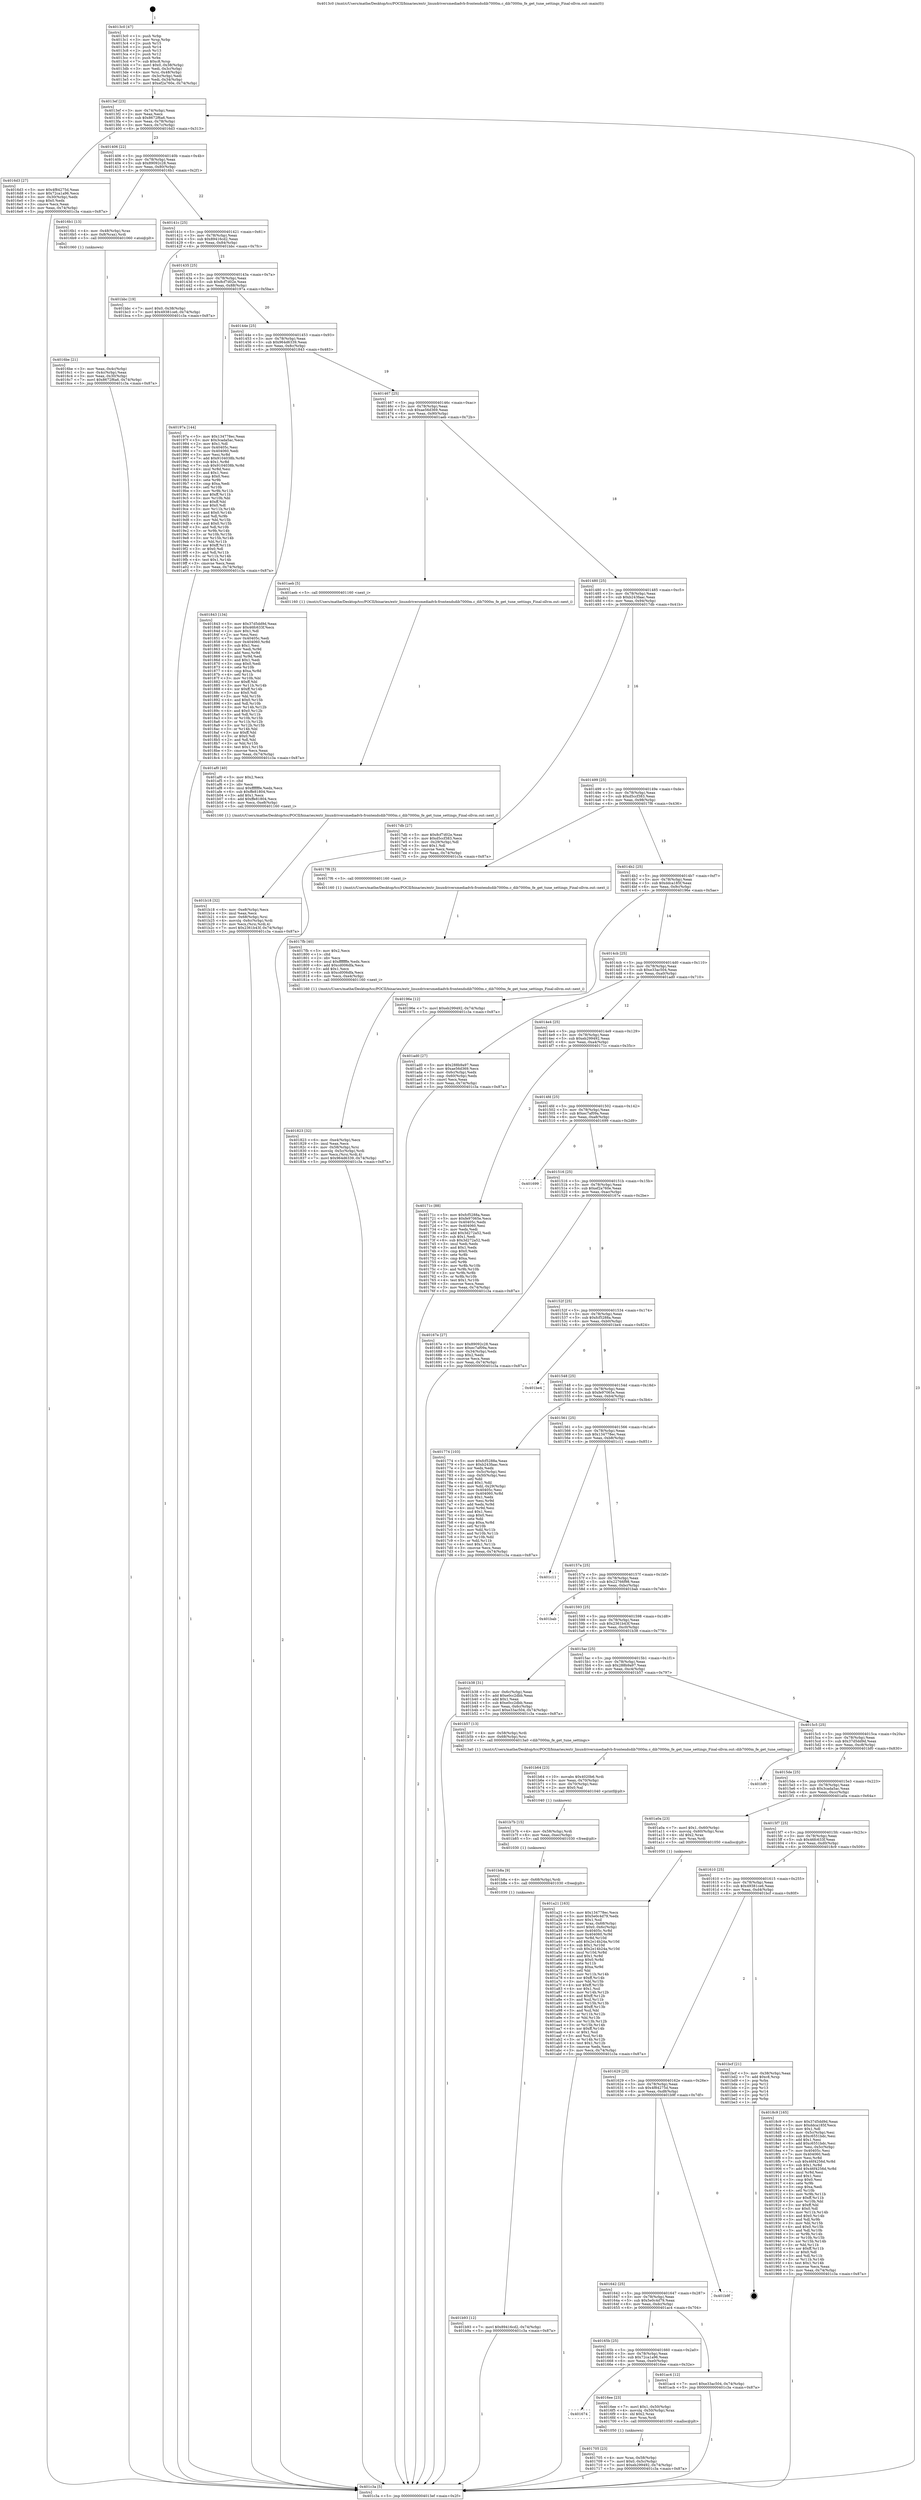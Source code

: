 digraph "0x4013c0" {
  label = "0x4013c0 (/mnt/c/Users/mathe/Desktop/tcc/POCII/binaries/extr_linuxdriversmediadvb-frontendsdib7000m.c_dib7000m_fe_get_tune_settings_Final-ollvm.out::main(0))"
  labelloc = "t"
  node[shape=record]

  Entry [label="",width=0.3,height=0.3,shape=circle,fillcolor=black,style=filled]
  "0x4013ef" [label="{
     0x4013ef [23]\l
     | [instrs]\l
     &nbsp;&nbsp;0x4013ef \<+3\>: mov -0x74(%rbp),%eax\l
     &nbsp;&nbsp;0x4013f2 \<+2\>: mov %eax,%ecx\l
     &nbsp;&nbsp;0x4013f4 \<+6\>: sub $0x8672f6a6,%ecx\l
     &nbsp;&nbsp;0x4013fa \<+3\>: mov %eax,-0x78(%rbp)\l
     &nbsp;&nbsp;0x4013fd \<+3\>: mov %ecx,-0x7c(%rbp)\l
     &nbsp;&nbsp;0x401400 \<+6\>: je 00000000004016d3 \<main+0x313\>\l
  }"]
  "0x4016d3" [label="{
     0x4016d3 [27]\l
     | [instrs]\l
     &nbsp;&nbsp;0x4016d3 \<+5\>: mov $0x4f84275d,%eax\l
     &nbsp;&nbsp;0x4016d8 \<+5\>: mov $0x72ca1a96,%ecx\l
     &nbsp;&nbsp;0x4016dd \<+3\>: mov -0x30(%rbp),%edx\l
     &nbsp;&nbsp;0x4016e0 \<+3\>: cmp $0x0,%edx\l
     &nbsp;&nbsp;0x4016e3 \<+3\>: cmove %ecx,%eax\l
     &nbsp;&nbsp;0x4016e6 \<+3\>: mov %eax,-0x74(%rbp)\l
     &nbsp;&nbsp;0x4016e9 \<+5\>: jmp 0000000000401c3a \<main+0x87a\>\l
  }"]
  "0x401406" [label="{
     0x401406 [22]\l
     | [instrs]\l
     &nbsp;&nbsp;0x401406 \<+5\>: jmp 000000000040140b \<main+0x4b\>\l
     &nbsp;&nbsp;0x40140b \<+3\>: mov -0x78(%rbp),%eax\l
     &nbsp;&nbsp;0x40140e \<+5\>: sub $0x89092c28,%eax\l
     &nbsp;&nbsp;0x401413 \<+3\>: mov %eax,-0x80(%rbp)\l
     &nbsp;&nbsp;0x401416 \<+6\>: je 00000000004016b1 \<main+0x2f1\>\l
  }"]
  Exit [label="",width=0.3,height=0.3,shape=circle,fillcolor=black,style=filled,peripheries=2]
  "0x4016b1" [label="{
     0x4016b1 [13]\l
     | [instrs]\l
     &nbsp;&nbsp;0x4016b1 \<+4\>: mov -0x48(%rbp),%rax\l
     &nbsp;&nbsp;0x4016b5 \<+4\>: mov 0x8(%rax),%rdi\l
     &nbsp;&nbsp;0x4016b9 \<+5\>: call 0000000000401060 \<atoi@plt\>\l
     | [calls]\l
     &nbsp;&nbsp;0x401060 \{1\} (unknown)\l
  }"]
  "0x40141c" [label="{
     0x40141c [25]\l
     | [instrs]\l
     &nbsp;&nbsp;0x40141c \<+5\>: jmp 0000000000401421 \<main+0x61\>\l
     &nbsp;&nbsp;0x401421 \<+3\>: mov -0x78(%rbp),%eax\l
     &nbsp;&nbsp;0x401424 \<+5\>: sub $0x89416cd2,%eax\l
     &nbsp;&nbsp;0x401429 \<+6\>: mov %eax,-0x84(%rbp)\l
     &nbsp;&nbsp;0x40142f \<+6\>: je 0000000000401bbc \<main+0x7fc\>\l
  }"]
  "0x401b93" [label="{
     0x401b93 [12]\l
     | [instrs]\l
     &nbsp;&nbsp;0x401b93 \<+7\>: movl $0x89416cd2,-0x74(%rbp)\l
     &nbsp;&nbsp;0x401b9a \<+5\>: jmp 0000000000401c3a \<main+0x87a\>\l
  }"]
  "0x401bbc" [label="{
     0x401bbc [19]\l
     | [instrs]\l
     &nbsp;&nbsp;0x401bbc \<+7\>: movl $0x0,-0x38(%rbp)\l
     &nbsp;&nbsp;0x401bc3 \<+7\>: movl $0x49381ce6,-0x74(%rbp)\l
     &nbsp;&nbsp;0x401bca \<+5\>: jmp 0000000000401c3a \<main+0x87a\>\l
  }"]
  "0x401435" [label="{
     0x401435 [25]\l
     | [instrs]\l
     &nbsp;&nbsp;0x401435 \<+5\>: jmp 000000000040143a \<main+0x7a\>\l
     &nbsp;&nbsp;0x40143a \<+3\>: mov -0x78(%rbp),%eax\l
     &nbsp;&nbsp;0x40143d \<+5\>: sub $0x8cf7d02e,%eax\l
     &nbsp;&nbsp;0x401442 \<+6\>: mov %eax,-0x88(%rbp)\l
     &nbsp;&nbsp;0x401448 \<+6\>: je 000000000040197a \<main+0x5ba\>\l
  }"]
  "0x401b8a" [label="{
     0x401b8a [9]\l
     | [instrs]\l
     &nbsp;&nbsp;0x401b8a \<+4\>: mov -0x68(%rbp),%rdi\l
     &nbsp;&nbsp;0x401b8e \<+5\>: call 0000000000401030 \<free@plt\>\l
     | [calls]\l
     &nbsp;&nbsp;0x401030 \{1\} (unknown)\l
  }"]
  "0x40197a" [label="{
     0x40197a [144]\l
     | [instrs]\l
     &nbsp;&nbsp;0x40197a \<+5\>: mov $0x134778ec,%eax\l
     &nbsp;&nbsp;0x40197f \<+5\>: mov $0x3cada5ac,%ecx\l
     &nbsp;&nbsp;0x401984 \<+2\>: mov $0x1,%dl\l
     &nbsp;&nbsp;0x401986 \<+7\>: mov 0x40405c,%esi\l
     &nbsp;&nbsp;0x40198d \<+7\>: mov 0x404060,%edi\l
     &nbsp;&nbsp;0x401994 \<+3\>: mov %esi,%r8d\l
     &nbsp;&nbsp;0x401997 \<+7\>: add $0x9104038b,%r8d\l
     &nbsp;&nbsp;0x40199e \<+4\>: sub $0x1,%r8d\l
     &nbsp;&nbsp;0x4019a2 \<+7\>: sub $0x9104038b,%r8d\l
     &nbsp;&nbsp;0x4019a9 \<+4\>: imul %r8d,%esi\l
     &nbsp;&nbsp;0x4019ad \<+3\>: and $0x1,%esi\l
     &nbsp;&nbsp;0x4019b0 \<+3\>: cmp $0x0,%esi\l
     &nbsp;&nbsp;0x4019b3 \<+4\>: sete %r9b\l
     &nbsp;&nbsp;0x4019b7 \<+3\>: cmp $0xa,%edi\l
     &nbsp;&nbsp;0x4019ba \<+4\>: setl %r10b\l
     &nbsp;&nbsp;0x4019be \<+3\>: mov %r9b,%r11b\l
     &nbsp;&nbsp;0x4019c1 \<+4\>: xor $0xff,%r11b\l
     &nbsp;&nbsp;0x4019c5 \<+3\>: mov %r10b,%bl\l
     &nbsp;&nbsp;0x4019c8 \<+3\>: xor $0xff,%bl\l
     &nbsp;&nbsp;0x4019cb \<+3\>: xor $0x0,%dl\l
     &nbsp;&nbsp;0x4019ce \<+3\>: mov %r11b,%r14b\l
     &nbsp;&nbsp;0x4019d1 \<+4\>: and $0x0,%r14b\l
     &nbsp;&nbsp;0x4019d5 \<+3\>: and %dl,%r9b\l
     &nbsp;&nbsp;0x4019d8 \<+3\>: mov %bl,%r15b\l
     &nbsp;&nbsp;0x4019db \<+4\>: and $0x0,%r15b\l
     &nbsp;&nbsp;0x4019df \<+3\>: and %dl,%r10b\l
     &nbsp;&nbsp;0x4019e2 \<+3\>: or %r9b,%r14b\l
     &nbsp;&nbsp;0x4019e5 \<+3\>: or %r10b,%r15b\l
     &nbsp;&nbsp;0x4019e8 \<+3\>: xor %r15b,%r14b\l
     &nbsp;&nbsp;0x4019eb \<+3\>: or %bl,%r11b\l
     &nbsp;&nbsp;0x4019ee \<+4\>: xor $0xff,%r11b\l
     &nbsp;&nbsp;0x4019f2 \<+3\>: or $0x0,%dl\l
     &nbsp;&nbsp;0x4019f5 \<+3\>: and %dl,%r11b\l
     &nbsp;&nbsp;0x4019f8 \<+3\>: or %r11b,%r14b\l
     &nbsp;&nbsp;0x4019fb \<+4\>: test $0x1,%r14b\l
     &nbsp;&nbsp;0x4019ff \<+3\>: cmovne %ecx,%eax\l
     &nbsp;&nbsp;0x401a02 \<+3\>: mov %eax,-0x74(%rbp)\l
     &nbsp;&nbsp;0x401a05 \<+5\>: jmp 0000000000401c3a \<main+0x87a\>\l
  }"]
  "0x40144e" [label="{
     0x40144e [25]\l
     | [instrs]\l
     &nbsp;&nbsp;0x40144e \<+5\>: jmp 0000000000401453 \<main+0x93\>\l
     &nbsp;&nbsp;0x401453 \<+3\>: mov -0x78(%rbp),%eax\l
     &nbsp;&nbsp;0x401456 \<+5\>: sub $0x964d6339,%eax\l
     &nbsp;&nbsp;0x40145b \<+6\>: mov %eax,-0x8c(%rbp)\l
     &nbsp;&nbsp;0x401461 \<+6\>: je 0000000000401843 \<main+0x483\>\l
  }"]
  "0x401b7b" [label="{
     0x401b7b [15]\l
     | [instrs]\l
     &nbsp;&nbsp;0x401b7b \<+4\>: mov -0x58(%rbp),%rdi\l
     &nbsp;&nbsp;0x401b7f \<+6\>: mov %eax,-0xec(%rbp)\l
     &nbsp;&nbsp;0x401b85 \<+5\>: call 0000000000401030 \<free@plt\>\l
     | [calls]\l
     &nbsp;&nbsp;0x401030 \{1\} (unknown)\l
  }"]
  "0x401843" [label="{
     0x401843 [134]\l
     | [instrs]\l
     &nbsp;&nbsp;0x401843 \<+5\>: mov $0x37d5dd9d,%eax\l
     &nbsp;&nbsp;0x401848 \<+5\>: mov $0x46fc633f,%ecx\l
     &nbsp;&nbsp;0x40184d \<+2\>: mov $0x1,%dl\l
     &nbsp;&nbsp;0x40184f \<+2\>: xor %esi,%esi\l
     &nbsp;&nbsp;0x401851 \<+7\>: mov 0x40405c,%edi\l
     &nbsp;&nbsp;0x401858 \<+8\>: mov 0x404060,%r8d\l
     &nbsp;&nbsp;0x401860 \<+3\>: sub $0x1,%esi\l
     &nbsp;&nbsp;0x401863 \<+3\>: mov %edi,%r9d\l
     &nbsp;&nbsp;0x401866 \<+3\>: add %esi,%r9d\l
     &nbsp;&nbsp;0x401869 \<+4\>: imul %r9d,%edi\l
     &nbsp;&nbsp;0x40186d \<+3\>: and $0x1,%edi\l
     &nbsp;&nbsp;0x401870 \<+3\>: cmp $0x0,%edi\l
     &nbsp;&nbsp;0x401873 \<+4\>: sete %r10b\l
     &nbsp;&nbsp;0x401877 \<+4\>: cmp $0xa,%r8d\l
     &nbsp;&nbsp;0x40187b \<+4\>: setl %r11b\l
     &nbsp;&nbsp;0x40187f \<+3\>: mov %r10b,%bl\l
     &nbsp;&nbsp;0x401882 \<+3\>: xor $0xff,%bl\l
     &nbsp;&nbsp;0x401885 \<+3\>: mov %r11b,%r14b\l
     &nbsp;&nbsp;0x401888 \<+4\>: xor $0xff,%r14b\l
     &nbsp;&nbsp;0x40188c \<+3\>: xor $0x0,%dl\l
     &nbsp;&nbsp;0x40188f \<+3\>: mov %bl,%r15b\l
     &nbsp;&nbsp;0x401892 \<+4\>: and $0x0,%r15b\l
     &nbsp;&nbsp;0x401896 \<+3\>: and %dl,%r10b\l
     &nbsp;&nbsp;0x401899 \<+3\>: mov %r14b,%r12b\l
     &nbsp;&nbsp;0x40189c \<+4\>: and $0x0,%r12b\l
     &nbsp;&nbsp;0x4018a0 \<+3\>: and %dl,%r11b\l
     &nbsp;&nbsp;0x4018a3 \<+3\>: or %r10b,%r15b\l
     &nbsp;&nbsp;0x4018a6 \<+3\>: or %r11b,%r12b\l
     &nbsp;&nbsp;0x4018a9 \<+3\>: xor %r12b,%r15b\l
     &nbsp;&nbsp;0x4018ac \<+3\>: or %r14b,%bl\l
     &nbsp;&nbsp;0x4018af \<+3\>: xor $0xff,%bl\l
     &nbsp;&nbsp;0x4018b2 \<+3\>: or $0x0,%dl\l
     &nbsp;&nbsp;0x4018b5 \<+2\>: and %dl,%bl\l
     &nbsp;&nbsp;0x4018b7 \<+3\>: or %bl,%r15b\l
     &nbsp;&nbsp;0x4018ba \<+4\>: test $0x1,%r15b\l
     &nbsp;&nbsp;0x4018be \<+3\>: cmovne %ecx,%eax\l
     &nbsp;&nbsp;0x4018c1 \<+3\>: mov %eax,-0x74(%rbp)\l
     &nbsp;&nbsp;0x4018c4 \<+5\>: jmp 0000000000401c3a \<main+0x87a\>\l
  }"]
  "0x401467" [label="{
     0x401467 [25]\l
     | [instrs]\l
     &nbsp;&nbsp;0x401467 \<+5\>: jmp 000000000040146c \<main+0xac\>\l
     &nbsp;&nbsp;0x40146c \<+3\>: mov -0x78(%rbp),%eax\l
     &nbsp;&nbsp;0x40146f \<+5\>: sub $0xae56d369,%eax\l
     &nbsp;&nbsp;0x401474 \<+6\>: mov %eax,-0x90(%rbp)\l
     &nbsp;&nbsp;0x40147a \<+6\>: je 0000000000401aeb \<main+0x72b\>\l
  }"]
  "0x401b64" [label="{
     0x401b64 [23]\l
     | [instrs]\l
     &nbsp;&nbsp;0x401b64 \<+10\>: movabs $0x4020b6,%rdi\l
     &nbsp;&nbsp;0x401b6e \<+3\>: mov %eax,-0x70(%rbp)\l
     &nbsp;&nbsp;0x401b71 \<+3\>: mov -0x70(%rbp),%esi\l
     &nbsp;&nbsp;0x401b74 \<+2\>: mov $0x0,%al\l
     &nbsp;&nbsp;0x401b76 \<+5\>: call 0000000000401040 \<printf@plt\>\l
     | [calls]\l
     &nbsp;&nbsp;0x401040 \{1\} (unknown)\l
  }"]
  "0x401aeb" [label="{
     0x401aeb [5]\l
     | [instrs]\l
     &nbsp;&nbsp;0x401aeb \<+5\>: call 0000000000401160 \<next_i\>\l
     | [calls]\l
     &nbsp;&nbsp;0x401160 \{1\} (/mnt/c/Users/mathe/Desktop/tcc/POCII/binaries/extr_linuxdriversmediadvb-frontendsdib7000m.c_dib7000m_fe_get_tune_settings_Final-ollvm.out::next_i)\l
  }"]
  "0x401480" [label="{
     0x401480 [25]\l
     | [instrs]\l
     &nbsp;&nbsp;0x401480 \<+5\>: jmp 0000000000401485 \<main+0xc5\>\l
     &nbsp;&nbsp;0x401485 \<+3\>: mov -0x78(%rbp),%eax\l
     &nbsp;&nbsp;0x401488 \<+5\>: sub $0xb243faac,%eax\l
     &nbsp;&nbsp;0x40148d \<+6\>: mov %eax,-0x94(%rbp)\l
     &nbsp;&nbsp;0x401493 \<+6\>: je 00000000004017db \<main+0x41b\>\l
  }"]
  "0x401b18" [label="{
     0x401b18 [32]\l
     | [instrs]\l
     &nbsp;&nbsp;0x401b18 \<+6\>: mov -0xe8(%rbp),%ecx\l
     &nbsp;&nbsp;0x401b1e \<+3\>: imul %eax,%ecx\l
     &nbsp;&nbsp;0x401b21 \<+4\>: mov -0x68(%rbp),%rsi\l
     &nbsp;&nbsp;0x401b25 \<+4\>: movslq -0x6c(%rbp),%rdi\l
     &nbsp;&nbsp;0x401b29 \<+3\>: mov %ecx,(%rsi,%rdi,4)\l
     &nbsp;&nbsp;0x401b2c \<+7\>: movl $0x2361b43f,-0x74(%rbp)\l
     &nbsp;&nbsp;0x401b33 \<+5\>: jmp 0000000000401c3a \<main+0x87a\>\l
  }"]
  "0x4017db" [label="{
     0x4017db [27]\l
     | [instrs]\l
     &nbsp;&nbsp;0x4017db \<+5\>: mov $0x8cf7d02e,%eax\l
     &nbsp;&nbsp;0x4017e0 \<+5\>: mov $0xd5ccf383,%ecx\l
     &nbsp;&nbsp;0x4017e5 \<+3\>: mov -0x29(%rbp),%dl\l
     &nbsp;&nbsp;0x4017e8 \<+3\>: test $0x1,%dl\l
     &nbsp;&nbsp;0x4017eb \<+3\>: cmovne %ecx,%eax\l
     &nbsp;&nbsp;0x4017ee \<+3\>: mov %eax,-0x74(%rbp)\l
     &nbsp;&nbsp;0x4017f1 \<+5\>: jmp 0000000000401c3a \<main+0x87a\>\l
  }"]
  "0x401499" [label="{
     0x401499 [25]\l
     | [instrs]\l
     &nbsp;&nbsp;0x401499 \<+5\>: jmp 000000000040149e \<main+0xde\>\l
     &nbsp;&nbsp;0x40149e \<+3\>: mov -0x78(%rbp),%eax\l
     &nbsp;&nbsp;0x4014a1 \<+5\>: sub $0xd5ccf383,%eax\l
     &nbsp;&nbsp;0x4014a6 \<+6\>: mov %eax,-0x98(%rbp)\l
     &nbsp;&nbsp;0x4014ac \<+6\>: je 00000000004017f6 \<main+0x436\>\l
  }"]
  "0x401af0" [label="{
     0x401af0 [40]\l
     | [instrs]\l
     &nbsp;&nbsp;0x401af0 \<+5\>: mov $0x2,%ecx\l
     &nbsp;&nbsp;0x401af5 \<+1\>: cltd\l
     &nbsp;&nbsp;0x401af6 \<+2\>: idiv %ecx\l
     &nbsp;&nbsp;0x401af8 \<+6\>: imul $0xfffffffe,%edx,%ecx\l
     &nbsp;&nbsp;0x401afe \<+6\>: sub $0xffe81804,%ecx\l
     &nbsp;&nbsp;0x401b04 \<+3\>: add $0x1,%ecx\l
     &nbsp;&nbsp;0x401b07 \<+6\>: add $0xffe81804,%ecx\l
     &nbsp;&nbsp;0x401b0d \<+6\>: mov %ecx,-0xe8(%rbp)\l
     &nbsp;&nbsp;0x401b13 \<+5\>: call 0000000000401160 \<next_i\>\l
     | [calls]\l
     &nbsp;&nbsp;0x401160 \{1\} (/mnt/c/Users/mathe/Desktop/tcc/POCII/binaries/extr_linuxdriversmediadvb-frontendsdib7000m.c_dib7000m_fe_get_tune_settings_Final-ollvm.out::next_i)\l
  }"]
  "0x4017f6" [label="{
     0x4017f6 [5]\l
     | [instrs]\l
     &nbsp;&nbsp;0x4017f6 \<+5\>: call 0000000000401160 \<next_i\>\l
     | [calls]\l
     &nbsp;&nbsp;0x401160 \{1\} (/mnt/c/Users/mathe/Desktop/tcc/POCII/binaries/extr_linuxdriversmediadvb-frontendsdib7000m.c_dib7000m_fe_get_tune_settings_Final-ollvm.out::next_i)\l
  }"]
  "0x4014b2" [label="{
     0x4014b2 [25]\l
     | [instrs]\l
     &nbsp;&nbsp;0x4014b2 \<+5\>: jmp 00000000004014b7 \<main+0xf7\>\l
     &nbsp;&nbsp;0x4014b7 \<+3\>: mov -0x78(%rbp),%eax\l
     &nbsp;&nbsp;0x4014ba \<+5\>: sub $0xddca185f,%eax\l
     &nbsp;&nbsp;0x4014bf \<+6\>: mov %eax,-0x9c(%rbp)\l
     &nbsp;&nbsp;0x4014c5 \<+6\>: je 000000000040196e \<main+0x5ae\>\l
  }"]
  "0x401a21" [label="{
     0x401a21 [163]\l
     | [instrs]\l
     &nbsp;&nbsp;0x401a21 \<+5\>: mov $0x134778ec,%ecx\l
     &nbsp;&nbsp;0x401a26 \<+5\>: mov $0x5e0c4d79,%edx\l
     &nbsp;&nbsp;0x401a2b \<+3\>: mov $0x1,%sil\l
     &nbsp;&nbsp;0x401a2e \<+4\>: mov %rax,-0x68(%rbp)\l
     &nbsp;&nbsp;0x401a32 \<+7\>: movl $0x0,-0x6c(%rbp)\l
     &nbsp;&nbsp;0x401a39 \<+8\>: mov 0x40405c,%r8d\l
     &nbsp;&nbsp;0x401a41 \<+8\>: mov 0x404060,%r9d\l
     &nbsp;&nbsp;0x401a49 \<+3\>: mov %r8d,%r10d\l
     &nbsp;&nbsp;0x401a4c \<+7\>: add $0x2e14b24a,%r10d\l
     &nbsp;&nbsp;0x401a53 \<+4\>: sub $0x1,%r10d\l
     &nbsp;&nbsp;0x401a57 \<+7\>: sub $0x2e14b24a,%r10d\l
     &nbsp;&nbsp;0x401a5e \<+4\>: imul %r10d,%r8d\l
     &nbsp;&nbsp;0x401a62 \<+4\>: and $0x1,%r8d\l
     &nbsp;&nbsp;0x401a66 \<+4\>: cmp $0x0,%r8d\l
     &nbsp;&nbsp;0x401a6a \<+4\>: sete %r11b\l
     &nbsp;&nbsp;0x401a6e \<+4\>: cmp $0xa,%r9d\l
     &nbsp;&nbsp;0x401a72 \<+3\>: setl %bl\l
     &nbsp;&nbsp;0x401a75 \<+3\>: mov %r11b,%r14b\l
     &nbsp;&nbsp;0x401a78 \<+4\>: xor $0xff,%r14b\l
     &nbsp;&nbsp;0x401a7c \<+3\>: mov %bl,%r15b\l
     &nbsp;&nbsp;0x401a7f \<+4\>: xor $0xff,%r15b\l
     &nbsp;&nbsp;0x401a83 \<+4\>: xor $0x1,%sil\l
     &nbsp;&nbsp;0x401a87 \<+3\>: mov %r14b,%r12b\l
     &nbsp;&nbsp;0x401a8a \<+4\>: and $0xff,%r12b\l
     &nbsp;&nbsp;0x401a8e \<+3\>: and %sil,%r11b\l
     &nbsp;&nbsp;0x401a91 \<+3\>: mov %r15b,%r13b\l
     &nbsp;&nbsp;0x401a94 \<+4\>: and $0xff,%r13b\l
     &nbsp;&nbsp;0x401a98 \<+3\>: and %sil,%bl\l
     &nbsp;&nbsp;0x401a9b \<+3\>: or %r11b,%r12b\l
     &nbsp;&nbsp;0x401a9e \<+3\>: or %bl,%r13b\l
     &nbsp;&nbsp;0x401aa1 \<+3\>: xor %r13b,%r12b\l
     &nbsp;&nbsp;0x401aa4 \<+3\>: or %r15b,%r14b\l
     &nbsp;&nbsp;0x401aa7 \<+4\>: xor $0xff,%r14b\l
     &nbsp;&nbsp;0x401aab \<+4\>: or $0x1,%sil\l
     &nbsp;&nbsp;0x401aaf \<+3\>: and %sil,%r14b\l
     &nbsp;&nbsp;0x401ab2 \<+3\>: or %r14b,%r12b\l
     &nbsp;&nbsp;0x401ab5 \<+4\>: test $0x1,%r12b\l
     &nbsp;&nbsp;0x401ab9 \<+3\>: cmovne %edx,%ecx\l
     &nbsp;&nbsp;0x401abc \<+3\>: mov %ecx,-0x74(%rbp)\l
     &nbsp;&nbsp;0x401abf \<+5\>: jmp 0000000000401c3a \<main+0x87a\>\l
  }"]
  "0x40196e" [label="{
     0x40196e [12]\l
     | [instrs]\l
     &nbsp;&nbsp;0x40196e \<+7\>: movl $0xeb299492,-0x74(%rbp)\l
     &nbsp;&nbsp;0x401975 \<+5\>: jmp 0000000000401c3a \<main+0x87a\>\l
  }"]
  "0x4014cb" [label="{
     0x4014cb [25]\l
     | [instrs]\l
     &nbsp;&nbsp;0x4014cb \<+5\>: jmp 00000000004014d0 \<main+0x110\>\l
     &nbsp;&nbsp;0x4014d0 \<+3\>: mov -0x78(%rbp),%eax\l
     &nbsp;&nbsp;0x4014d3 \<+5\>: sub $0xe33ac504,%eax\l
     &nbsp;&nbsp;0x4014d8 \<+6\>: mov %eax,-0xa0(%rbp)\l
     &nbsp;&nbsp;0x4014de \<+6\>: je 0000000000401ad0 \<main+0x710\>\l
  }"]
  "0x401823" [label="{
     0x401823 [32]\l
     | [instrs]\l
     &nbsp;&nbsp;0x401823 \<+6\>: mov -0xe4(%rbp),%ecx\l
     &nbsp;&nbsp;0x401829 \<+3\>: imul %eax,%ecx\l
     &nbsp;&nbsp;0x40182c \<+4\>: mov -0x58(%rbp),%rsi\l
     &nbsp;&nbsp;0x401830 \<+4\>: movslq -0x5c(%rbp),%rdi\l
     &nbsp;&nbsp;0x401834 \<+3\>: mov %ecx,(%rsi,%rdi,4)\l
     &nbsp;&nbsp;0x401837 \<+7\>: movl $0x964d6339,-0x74(%rbp)\l
     &nbsp;&nbsp;0x40183e \<+5\>: jmp 0000000000401c3a \<main+0x87a\>\l
  }"]
  "0x401ad0" [label="{
     0x401ad0 [27]\l
     | [instrs]\l
     &nbsp;&nbsp;0x401ad0 \<+5\>: mov $0x288b9a97,%eax\l
     &nbsp;&nbsp;0x401ad5 \<+5\>: mov $0xae56d369,%ecx\l
     &nbsp;&nbsp;0x401ada \<+3\>: mov -0x6c(%rbp),%edx\l
     &nbsp;&nbsp;0x401add \<+3\>: cmp -0x60(%rbp),%edx\l
     &nbsp;&nbsp;0x401ae0 \<+3\>: cmovl %ecx,%eax\l
     &nbsp;&nbsp;0x401ae3 \<+3\>: mov %eax,-0x74(%rbp)\l
     &nbsp;&nbsp;0x401ae6 \<+5\>: jmp 0000000000401c3a \<main+0x87a\>\l
  }"]
  "0x4014e4" [label="{
     0x4014e4 [25]\l
     | [instrs]\l
     &nbsp;&nbsp;0x4014e4 \<+5\>: jmp 00000000004014e9 \<main+0x129\>\l
     &nbsp;&nbsp;0x4014e9 \<+3\>: mov -0x78(%rbp),%eax\l
     &nbsp;&nbsp;0x4014ec \<+5\>: sub $0xeb299492,%eax\l
     &nbsp;&nbsp;0x4014f1 \<+6\>: mov %eax,-0xa4(%rbp)\l
     &nbsp;&nbsp;0x4014f7 \<+6\>: je 000000000040171c \<main+0x35c\>\l
  }"]
  "0x4017fb" [label="{
     0x4017fb [40]\l
     | [instrs]\l
     &nbsp;&nbsp;0x4017fb \<+5\>: mov $0x2,%ecx\l
     &nbsp;&nbsp;0x401800 \<+1\>: cltd\l
     &nbsp;&nbsp;0x401801 \<+2\>: idiv %ecx\l
     &nbsp;&nbsp;0x401803 \<+6\>: imul $0xfffffffe,%edx,%ecx\l
     &nbsp;&nbsp;0x401809 \<+6\>: add $0xcd006dfa,%ecx\l
     &nbsp;&nbsp;0x40180f \<+3\>: add $0x1,%ecx\l
     &nbsp;&nbsp;0x401812 \<+6\>: sub $0xcd006dfa,%ecx\l
     &nbsp;&nbsp;0x401818 \<+6\>: mov %ecx,-0xe4(%rbp)\l
     &nbsp;&nbsp;0x40181e \<+5\>: call 0000000000401160 \<next_i\>\l
     | [calls]\l
     &nbsp;&nbsp;0x401160 \{1\} (/mnt/c/Users/mathe/Desktop/tcc/POCII/binaries/extr_linuxdriversmediadvb-frontendsdib7000m.c_dib7000m_fe_get_tune_settings_Final-ollvm.out::next_i)\l
  }"]
  "0x40171c" [label="{
     0x40171c [88]\l
     | [instrs]\l
     &nbsp;&nbsp;0x40171c \<+5\>: mov $0xfcf5288a,%eax\l
     &nbsp;&nbsp;0x401721 \<+5\>: mov $0xfe97065e,%ecx\l
     &nbsp;&nbsp;0x401726 \<+7\>: mov 0x40405c,%edx\l
     &nbsp;&nbsp;0x40172d \<+7\>: mov 0x404060,%esi\l
     &nbsp;&nbsp;0x401734 \<+2\>: mov %edx,%edi\l
     &nbsp;&nbsp;0x401736 \<+6\>: add $0x3d272a52,%edi\l
     &nbsp;&nbsp;0x40173c \<+3\>: sub $0x1,%edi\l
     &nbsp;&nbsp;0x40173f \<+6\>: sub $0x3d272a52,%edi\l
     &nbsp;&nbsp;0x401745 \<+3\>: imul %edi,%edx\l
     &nbsp;&nbsp;0x401748 \<+3\>: and $0x1,%edx\l
     &nbsp;&nbsp;0x40174b \<+3\>: cmp $0x0,%edx\l
     &nbsp;&nbsp;0x40174e \<+4\>: sete %r8b\l
     &nbsp;&nbsp;0x401752 \<+3\>: cmp $0xa,%esi\l
     &nbsp;&nbsp;0x401755 \<+4\>: setl %r9b\l
     &nbsp;&nbsp;0x401759 \<+3\>: mov %r8b,%r10b\l
     &nbsp;&nbsp;0x40175c \<+3\>: and %r9b,%r10b\l
     &nbsp;&nbsp;0x40175f \<+3\>: xor %r9b,%r8b\l
     &nbsp;&nbsp;0x401762 \<+3\>: or %r8b,%r10b\l
     &nbsp;&nbsp;0x401765 \<+4\>: test $0x1,%r10b\l
     &nbsp;&nbsp;0x401769 \<+3\>: cmovne %ecx,%eax\l
     &nbsp;&nbsp;0x40176c \<+3\>: mov %eax,-0x74(%rbp)\l
     &nbsp;&nbsp;0x40176f \<+5\>: jmp 0000000000401c3a \<main+0x87a\>\l
  }"]
  "0x4014fd" [label="{
     0x4014fd [25]\l
     | [instrs]\l
     &nbsp;&nbsp;0x4014fd \<+5\>: jmp 0000000000401502 \<main+0x142\>\l
     &nbsp;&nbsp;0x401502 \<+3\>: mov -0x78(%rbp),%eax\l
     &nbsp;&nbsp;0x401505 \<+5\>: sub $0xec7af09a,%eax\l
     &nbsp;&nbsp;0x40150a \<+6\>: mov %eax,-0xa8(%rbp)\l
     &nbsp;&nbsp;0x401510 \<+6\>: je 0000000000401699 \<main+0x2d9\>\l
  }"]
  "0x401705" [label="{
     0x401705 [23]\l
     | [instrs]\l
     &nbsp;&nbsp;0x401705 \<+4\>: mov %rax,-0x58(%rbp)\l
     &nbsp;&nbsp;0x401709 \<+7\>: movl $0x0,-0x5c(%rbp)\l
     &nbsp;&nbsp;0x401710 \<+7\>: movl $0xeb299492,-0x74(%rbp)\l
     &nbsp;&nbsp;0x401717 \<+5\>: jmp 0000000000401c3a \<main+0x87a\>\l
  }"]
  "0x401699" [label="{
     0x401699\l
  }", style=dashed]
  "0x401516" [label="{
     0x401516 [25]\l
     | [instrs]\l
     &nbsp;&nbsp;0x401516 \<+5\>: jmp 000000000040151b \<main+0x15b\>\l
     &nbsp;&nbsp;0x40151b \<+3\>: mov -0x78(%rbp),%eax\l
     &nbsp;&nbsp;0x40151e \<+5\>: sub $0xef2a760e,%eax\l
     &nbsp;&nbsp;0x401523 \<+6\>: mov %eax,-0xac(%rbp)\l
     &nbsp;&nbsp;0x401529 \<+6\>: je 000000000040167e \<main+0x2be\>\l
  }"]
  "0x401674" [label="{
     0x401674\l
  }", style=dashed]
  "0x40167e" [label="{
     0x40167e [27]\l
     | [instrs]\l
     &nbsp;&nbsp;0x40167e \<+5\>: mov $0x89092c28,%eax\l
     &nbsp;&nbsp;0x401683 \<+5\>: mov $0xec7af09a,%ecx\l
     &nbsp;&nbsp;0x401688 \<+3\>: mov -0x34(%rbp),%edx\l
     &nbsp;&nbsp;0x40168b \<+3\>: cmp $0x2,%edx\l
     &nbsp;&nbsp;0x40168e \<+3\>: cmovne %ecx,%eax\l
     &nbsp;&nbsp;0x401691 \<+3\>: mov %eax,-0x74(%rbp)\l
     &nbsp;&nbsp;0x401694 \<+5\>: jmp 0000000000401c3a \<main+0x87a\>\l
  }"]
  "0x40152f" [label="{
     0x40152f [25]\l
     | [instrs]\l
     &nbsp;&nbsp;0x40152f \<+5\>: jmp 0000000000401534 \<main+0x174\>\l
     &nbsp;&nbsp;0x401534 \<+3\>: mov -0x78(%rbp),%eax\l
     &nbsp;&nbsp;0x401537 \<+5\>: sub $0xfcf5288a,%eax\l
     &nbsp;&nbsp;0x40153c \<+6\>: mov %eax,-0xb0(%rbp)\l
     &nbsp;&nbsp;0x401542 \<+6\>: je 0000000000401be4 \<main+0x824\>\l
  }"]
  "0x401c3a" [label="{
     0x401c3a [5]\l
     | [instrs]\l
     &nbsp;&nbsp;0x401c3a \<+5\>: jmp 00000000004013ef \<main+0x2f\>\l
  }"]
  "0x4013c0" [label="{
     0x4013c0 [47]\l
     | [instrs]\l
     &nbsp;&nbsp;0x4013c0 \<+1\>: push %rbp\l
     &nbsp;&nbsp;0x4013c1 \<+3\>: mov %rsp,%rbp\l
     &nbsp;&nbsp;0x4013c4 \<+2\>: push %r15\l
     &nbsp;&nbsp;0x4013c6 \<+2\>: push %r14\l
     &nbsp;&nbsp;0x4013c8 \<+2\>: push %r13\l
     &nbsp;&nbsp;0x4013ca \<+2\>: push %r12\l
     &nbsp;&nbsp;0x4013cc \<+1\>: push %rbx\l
     &nbsp;&nbsp;0x4013cd \<+7\>: sub $0xc8,%rsp\l
     &nbsp;&nbsp;0x4013d4 \<+7\>: movl $0x0,-0x38(%rbp)\l
     &nbsp;&nbsp;0x4013db \<+3\>: mov %edi,-0x3c(%rbp)\l
     &nbsp;&nbsp;0x4013de \<+4\>: mov %rsi,-0x48(%rbp)\l
     &nbsp;&nbsp;0x4013e2 \<+3\>: mov -0x3c(%rbp),%edi\l
     &nbsp;&nbsp;0x4013e5 \<+3\>: mov %edi,-0x34(%rbp)\l
     &nbsp;&nbsp;0x4013e8 \<+7\>: movl $0xef2a760e,-0x74(%rbp)\l
  }"]
  "0x4016be" [label="{
     0x4016be [21]\l
     | [instrs]\l
     &nbsp;&nbsp;0x4016be \<+3\>: mov %eax,-0x4c(%rbp)\l
     &nbsp;&nbsp;0x4016c1 \<+3\>: mov -0x4c(%rbp),%eax\l
     &nbsp;&nbsp;0x4016c4 \<+3\>: mov %eax,-0x30(%rbp)\l
     &nbsp;&nbsp;0x4016c7 \<+7\>: movl $0x8672f6a6,-0x74(%rbp)\l
     &nbsp;&nbsp;0x4016ce \<+5\>: jmp 0000000000401c3a \<main+0x87a\>\l
  }"]
  "0x4016ee" [label="{
     0x4016ee [23]\l
     | [instrs]\l
     &nbsp;&nbsp;0x4016ee \<+7\>: movl $0x1,-0x50(%rbp)\l
     &nbsp;&nbsp;0x4016f5 \<+4\>: movslq -0x50(%rbp),%rax\l
     &nbsp;&nbsp;0x4016f9 \<+4\>: shl $0x2,%rax\l
     &nbsp;&nbsp;0x4016fd \<+3\>: mov %rax,%rdi\l
     &nbsp;&nbsp;0x401700 \<+5\>: call 0000000000401050 \<malloc@plt\>\l
     | [calls]\l
     &nbsp;&nbsp;0x401050 \{1\} (unknown)\l
  }"]
  "0x401be4" [label="{
     0x401be4\l
  }", style=dashed]
  "0x401548" [label="{
     0x401548 [25]\l
     | [instrs]\l
     &nbsp;&nbsp;0x401548 \<+5\>: jmp 000000000040154d \<main+0x18d\>\l
     &nbsp;&nbsp;0x40154d \<+3\>: mov -0x78(%rbp),%eax\l
     &nbsp;&nbsp;0x401550 \<+5\>: sub $0xfe97065e,%eax\l
     &nbsp;&nbsp;0x401555 \<+6\>: mov %eax,-0xb4(%rbp)\l
     &nbsp;&nbsp;0x40155b \<+6\>: je 0000000000401774 \<main+0x3b4\>\l
  }"]
  "0x40165b" [label="{
     0x40165b [25]\l
     | [instrs]\l
     &nbsp;&nbsp;0x40165b \<+5\>: jmp 0000000000401660 \<main+0x2a0\>\l
     &nbsp;&nbsp;0x401660 \<+3\>: mov -0x78(%rbp),%eax\l
     &nbsp;&nbsp;0x401663 \<+5\>: sub $0x72ca1a96,%eax\l
     &nbsp;&nbsp;0x401668 \<+6\>: mov %eax,-0xe0(%rbp)\l
     &nbsp;&nbsp;0x40166e \<+6\>: je 00000000004016ee \<main+0x32e\>\l
  }"]
  "0x401774" [label="{
     0x401774 [103]\l
     | [instrs]\l
     &nbsp;&nbsp;0x401774 \<+5\>: mov $0xfcf5288a,%eax\l
     &nbsp;&nbsp;0x401779 \<+5\>: mov $0xb243faac,%ecx\l
     &nbsp;&nbsp;0x40177e \<+2\>: xor %edx,%edx\l
     &nbsp;&nbsp;0x401780 \<+3\>: mov -0x5c(%rbp),%esi\l
     &nbsp;&nbsp;0x401783 \<+3\>: cmp -0x50(%rbp),%esi\l
     &nbsp;&nbsp;0x401786 \<+4\>: setl %dil\l
     &nbsp;&nbsp;0x40178a \<+4\>: and $0x1,%dil\l
     &nbsp;&nbsp;0x40178e \<+4\>: mov %dil,-0x29(%rbp)\l
     &nbsp;&nbsp;0x401792 \<+7\>: mov 0x40405c,%esi\l
     &nbsp;&nbsp;0x401799 \<+8\>: mov 0x404060,%r8d\l
     &nbsp;&nbsp;0x4017a1 \<+3\>: sub $0x1,%edx\l
     &nbsp;&nbsp;0x4017a4 \<+3\>: mov %esi,%r9d\l
     &nbsp;&nbsp;0x4017a7 \<+3\>: add %edx,%r9d\l
     &nbsp;&nbsp;0x4017aa \<+4\>: imul %r9d,%esi\l
     &nbsp;&nbsp;0x4017ae \<+3\>: and $0x1,%esi\l
     &nbsp;&nbsp;0x4017b1 \<+3\>: cmp $0x0,%esi\l
     &nbsp;&nbsp;0x4017b4 \<+4\>: sete %dil\l
     &nbsp;&nbsp;0x4017b8 \<+4\>: cmp $0xa,%r8d\l
     &nbsp;&nbsp;0x4017bc \<+4\>: setl %r10b\l
     &nbsp;&nbsp;0x4017c0 \<+3\>: mov %dil,%r11b\l
     &nbsp;&nbsp;0x4017c3 \<+3\>: and %r10b,%r11b\l
     &nbsp;&nbsp;0x4017c6 \<+3\>: xor %r10b,%dil\l
     &nbsp;&nbsp;0x4017c9 \<+3\>: or %dil,%r11b\l
     &nbsp;&nbsp;0x4017cc \<+4\>: test $0x1,%r11b\l
     &nbsp;&nbsp;0x4017d0 \<+3\>: cmovne %ecx,%eax\l
     &nbsp;&nbsp;0x4017d3 \<+3\>: mov %eax,-0x74(%rbp)\l
     &nbsp;&nbsp;0x4017d6 \<+5\>: jmp 0000000000401c3a \<main+0x87a\>\l
  }"]
  "0x401561" [label="{
     0x401561 [25]\l
     | [instrs]\l
     &nbsp;&nbsp;0x401561 \<+5\>: jmp 0000000000401566 \<main+0x1a6\>\l
     &nbsp;&nbsp;0x401566 \<+3\>: mov -0x78(%rbp),%eax\l
     &nbsp;&nbsp;0x401569 \<+5\>: sub $0x134778ec,%eax\l
     &nbsp;&nbsp;0x40156e \<+6\>: mov %eax,-0xb8(%rbp)\l
     &nbsp;&nbsp;0x401574 \<+6\>: je 0000000000401c11 \<main+0x851\>\l
  }"]
  "0x401ac4" [label="{
     0x401ac4 [12]\l
     | [instrs]\l
     &nbsp;&nbsp;0x401ac4 \<+7\>: movl $0xe33ac504,-0x74(%rbp)\l
     &nbsp;&nbsp;0x401acb \<+5\>: jmp 0000000000401c3a \<main+0x87a\>\l
  }"]
  "0x401c11" [label="{
     0x401c11\l
  }", style=dashed]
  "0x40157a" [label="{
     0x40157a [25]\l
     | [instrs]\l
     &nbsp;&nbsp;0x40157a \<+5\>: jmp 000000000040157f \<main+0x1bf\>\l
     &nbsp;&nbsp;0x40157f \<+3\>: mov -0x78(%rbp),%eax\l
     &nbsp;&nbsp;0x401582 \<+5\>: sub $0x22766f98,%eax\l
     &nbsp;&nbsp;0x401587 \<+6\>: mov %eax,-0xbc(%rbp)\l
     &nbsp;&nbsp;0x40158d \<+6\>: je 0000000000401bab \<main+0x7eb\>\l
  }"]
  "0x401642" [label="{
     0x401642 [25]\l
     | [instrs]\l
     &nbsp;&nbsp;0x401642 \<+5\>: jmp 0000000000401647 \<main+0x287\>\l
     &nbsp;&nbsp;0x401647 \<+3\>: mov -0x78(%rbp),%eax\l
     &nbsp;&nbsp;0x40164a \<+5\>: sub $0x5e0c4d79,%eax\l
     &nbsp;&nbsp;0x40164f \<+6\>: mov %eax,-0xdc(%rbp)\l
     &nbsp;&nbsp;0x401655 \<+6\>: je 0000000000401ac4 \<main+0x704\>\l
  }"]
  "0x401bab" [label="{
     0x401bab\l
  }", style=dashed]
  "0x401593" [label="{
     0x401593 [25]\l
     | [instrs]\l
     &nbsp;&nbsp;0x401593 \<+5\>: jmp 0000000000401598 \<main+0x1d8\>\l
     &nbsp;&nbsp;0x401598 \<+3\>: mov -0x78(%rbp),%eax\l
     &nbsp;&nbsp;0x40159b \<+5\>: sub $0x2361b43f,%eax\l
     &nbsp;&nbsp;0x4015a0 \<+6\>: mov %eax,-0xc0(%rbp)\l
     &nbsp;&nbsp;0x4015a6 \<+6\>: je 0000000000401b38 \<main+0x778\>\l
  }"]
  "0x401b9f" [label="{
     0x401b9f\l
  }", style=dashed]
  "0x401b38" [label="{
     0x401b38 [31]\l
     | [instrs]\l
     &nbsp;&nbsp;0x401b38 \<+3\>: mov -0x6c(%rbp),%eax\l
     &nbsp;&nbsp;0x401b3b \<+5\>: add $0xe0cc2dbb,%eax\l
     &nbsp;&nbsp;0x401b40 \<+3\>: add $0x1,%eax\l
     &nbsp;&nbsp;0x401b43 \<+5\>: sub $0xe0cc2dbb,%eax\l
     &nbsp;&nbsp;0x401b48 \<+3\>: mov %eax,-0x6c(%rbp)\l
     &nbsp;&nbsp;0x401b4b \<+7\>: movl $0xe33ac504,-0x74(%rbp)\l
     &nbsp;&nbsp;0x401b52 \<+5\>: jmp 0000000000401c3a \<main+0x87a\>\l
  }"]
  "0x4015ac" [label="{
     0x4015ac [25]\l
     | [instrs]\l
     &nbsp;&nbsp;0x4015ac \<+5\>: jmp 00000000004015b1 \<main+0x1f1\>\l
     &nbsp;&nbsp;0x4015b1 \<+3\>: mov -0x78(%rbp),%eax\l
     &nbsp;&nbsp;0x4015b4 \<+5\>: sub $0x288b9a97,%eax\l
     &nbsp;&nbsp;0x4015b9 \<+6\>: mov %eax,-0xc4(%rbp)\l
     &nbsp;&nbsp;0x4015bf \<+6\>: je 0000000000401b57 \<main+0x797\>\l
  }"]
  "0x401629" [label="{
     0x401629 [25]\l
     | [instrs]\l
     &nbsp;&nbsp;0x401629 \<+5\>: jmp 000000000040162e \<main+0x26e\>\l
     &nbsp;&nbsp;0x40162e \<+3\>: mov -0x78(%rbp),%eax\l
     &nbsp;&nbsp;0x401631 \<+5\>: sub $0x4f84275d,%eax\l
     &nbsp;&nbsp;0x401636 \<+6\>: mov %eax,-0xd8(%rbp)\l
     &nbsp;&nbsp;0x40163c \<+6\>: je 0000000000401b9f \<main+0x7df\>\l
  }"]
  "0x401b57" [label="{
     0x401b57 [13]\l
     | [instrs]\l
     &nbsp;&nbsp;0x401b57 \<+4\>: mov -0x58(%rbp),%rdi\l
     &nbsp;&nbsp;0x401b5b \<+4\>: mov -0x68(%rbp),%rsi\l
     &nbsp;&nbsp;0x401b5f \<+5\>: call 00000000004013a0 \<dib7000m_fe_get_tune_settings\>\l
     | [calls]\l
     &nbsp;&nbsp;0x4013a0 \{1\} (/mnt/c/Users/mathe/Desktop/tcc/POCII/binaries/extr_linuxdriversmediadvb-frontendsdib7000m.c_dib7000m_fe_get_tune_settings_Final-ollvm.out::dib7000m_fe_get_tune_settings)\l
  }"]
  "0x4015c5" [label="{
     0x4015c5 [25]\l
     | [instrs]\l
     &nbsp;&nbsp;0x4015c5 \<+5\>: jmp 00000000004015ca \<main+0x20a\>\l
     &nbsp;&nbsp;0x4015ca \<+3\>: mov -0x78(%rbp),%eax\l
     &nbsp;&nbsp;0x4015cd \<+5\>: sub $0x37d5dd9d,%eax\l
     &nbsp;&nbsp;0x4015d2 \<+6\>: mov %eax,-0xc8(%rbp)\l
     &nbsp;&nbsp;0x4015d8 \<+6\>: je 0000000000401bf0 \<main+0x830\>\l
  }"]
  "0x401bcf" [label="{
     0x401bcf [21]\l
     | [instrs]\l
     &nbsp;&nbsp;0x401bcf \<+3\>: mov -0x38(%rbp),%eax\l
     &nbsp;&nbsp;0x401bd2 \<+7\>: add $0xc8,%rsp\l
     &nbsp;&nbsp;0x401bd9 \<+1\>: pop %rbx\l
     &nbsp;&nbsp;0x401bda \<+2\>: pop %r12\l
     &nbsp;&nbsp;0x401bdc \<+2\>: pop %r13\l
     &nbsp;&nbsp;0x401bde \<+2\>: pop %r14\l
     &nbsp;&nbsp;0x401be0 \<+2\>: pop %r15\l
     &nbsp;&nbsp;0x401be2 \<+1\>: pop %rbp\l
     &nbsp;&nbsp;0x401be3 \<+1\>: ret\l
  }"]
  "0x401bf0" [label="{
     0x401bf0\l
  }", style=dashed]
  "0x4015de" [label="{
     0x4015de [25]\l
     | [instrs]\l
     &nbsp;&nbsp;0x4015de \<+5\>: jmp 00000000004015e3 \<main+0x223\>\l
     &nbsp;&nbsp;0x4015e3 \<+3\>: mov -0x78(%rbp),%eax\l
     &nbsp;&nbsp;0x4015e6 \<+5\>: sub $0x3cada5ac,%eax\l
     &nbsp;&nbsp;0x4015eb \<+6\>: mov %eax,-0xcc(%rbp)\l
     &nbsp;&nbsp;0x4015f1 \<+6\>: je 0000000000401a0a \<main+0x64a\>\l
  }"]
  "0x401610" [label="{
     0x401610 [25]\l
     | [instrs]\l
     &nbsp;&nbsp;0x401610 \<+5\>: jmp 0000000000401615 \<main+0x255\>\l
     &nbsp;&nbsp;0x401615 \<+3\>: mov -0x78(%rbp),%eax\l
     &nbsp;&nbsp;0x401618 \<+5\>: sub $0x49381ce6,%eax\l
     &nbsp;&nbsp;0x40161d \<+6\>: mov %eax,-0xd4(%rbp)\l
     &nbsp;&nbsp;0x401623 \<+6\>: je 0000000000401bcf \<main+0x80f\>\l
  }"]
  "0x401a0a" [label="{
     0x401a0a [23]\l
     | [instrs]\l
     &nbsp;&nbsp;0x401a0a \<+7\>: movl $0x1,-0x60(%rbp)\l
     &nbsp;&nbsp;0x401a11 \<+4\>: movslq -0x60(%rbp),%rax\l
     &nbsp;&nbsp;0x401a15 \<+4\>: shl $0x2,%rax\l
     &nbsp;&nbsp;0x401a19 \<+3\>: mov %rax,%rdi\l
     &nbsp;&nbsp;0x401a1c \<+5\>: call 0000000000401050 \<malloc@plt\>\l
     | [calls]\l
     &nbsp;&nbsp;0x401050 \{1\} (unknown)\l
  }"]
  "0x4015f7" [label="{
     0x4015f7 [25]\l
     | [instrs]\l
     &nbsp;&nbsp;0x4015f7 \<+5\>: jmp 00000000004015fc \<main+0x23c\>\l
     &nbsp;&nbsp;0x4015fc \<+3\>: mov -0x78(%rbp),%eax\l
     &nbsp;&nbsp;0x4015ff \<+5\>: sub $0x46fc633f,%eax\l
     &nbsp;&nbsp;0x401604 \<+6\>: mov %eax,-0xd0(%rbp)\l
     &nbsp;&nbsp;0x40160a \<+6\>: je 00000000004018c9 \<main+0x509\>\l
  }"]
  "0x4018c9" [label="{
     0x4018c9 [165]\l
     | [instrs]\l
     &nbsp;&nbsp;0x4018c9 \<+5\>: mov $0x37d5dd9d,%eax\l
     &nbsp;&nbsp;0x4018ce \<+5\>: mov $0xddca185f,%ecx\l
     &nbsp;&nbsp;0x4018d3 \<+2\>: mov $0x1,%dl\l
     &nbsp;&nbsp;0x4018d5 \<+3\>: mov -0x5c(%rbp),%esi\l
     &nbsp;&nbsp;0x4018d8 \<+6\>: sub $0xc6551bdc,%esi\l
     &nbsp;&nbsp;0x4018de \<+3\>: add $0x1,%esi\l
     &nbsp;&nbsp;0x4018e1 \<+6\>: add $0xc6551bdc,%esi\l
     &nbsp;&nbsp;0x4018e7 \<+3\>: mov %esi,-0x5c(%rbp)\l
     &nbsp;&nbsp;0x4018ea \<+7\>: mov 0x40405c,%esi\l
     &nbsp;&nbsp;0x4018f1 \<+7\>: mov 0x404060,%edi\l
     &nbsp;&nbsp;0x4018f8 \<+3\>: mov %esi,%r8d\l
     &nbsp;&nbsp;0x4018fb \<+7\>: sub $0x46f4256d,%r8d\l
     &nbsp;&nbsp;0x401902 \<+4\>: sub $0x1,%r8d\l
     &nbsp;&nbsp;0x401906 \<+7\>: add $0x46f4256d,%r8d\l
     &nbsp;&nbsp;0x40190d \<+4\>: imul %r8d,%esi\l
     &nbsp;&nbsp;0x401911 \<+3\>: and $0x1,%esi\l
     &nbsp;&nbsp;0x401914 \<+3\>: cmp $0x0,%esi\l
     &nbsp;&nbsp;0x401917 \<+4\>: sete %r9b\l
     &nbsp;&nbsp;0x40191b \<+3\>: cmp $0xa,%edi\l
     &nbsp;&nbsp;0x40191e \<+4\>: setl %r10b\l
     &nbsp;&nbsp;0x401922 \<+3\>: mov %r9b,%r11b\l
     &nbsp;&nbsp;0x401925 \<+4\>: xor $0xff,%r11b\l
     &nbsp;&nbsp;0x401929 \<+3\>: mov %r10b,%bl\l
     &nbsp;&nbsp;0x40192c \<+3\>: xor $0xff,%bl\l
     &nbsp;&nbsp;0x40192f \<+3\>: xor $0x0,%dl\l
     &nbsp;&nbsp;0x401932 \<+3\>: mov %r11b,%r14b\l
     &nbsp;&nbsp;0x401935 \<+4\>: and $0x0,%r14b\l
     &nbsp;&nbsp;0x401939 \<+3\>: and %dl,%r9b\l
     &nbsp;&nbsp;0x40193c \<+3\>: mov %bl,%r15b\l
     &nbsp;&nbsp;0x40193f \<+4\>: and $0x0,%r15b\l
     &nbsp;&nbsp;0x401943 \<+3\>: and %dl,%r10b\l
     &nbsp;&nbsp;0x401946 \<+3\>: or %r9b,%r14b\l
     &nbsp;&nbsp;0x401949 \<+3\>: or %r10b,%r15b\l
     &nbsp;&nbsp;0x40194c \<+3\>: xor %r15b,%r14b\l
     &nbsp;&nbsp;0x40194f \<+3\>: or %bl,%r11b\l
     &nbsp;&nbsp;0x401952 \<+4\>: xor $0xff,%r11b\l
     &nbsp;&nbsp;0x401956 \<+3\>: or $0x0,%dl\l
     &nbsp;&nbsp;0x401959 \<+3\>: and %dl,%r11b\l
     &nbsp;&nbsp;0x40195c \<+3\>: or %r11b,%r14b\l
     &nbsp;&nbsp;0x40195f \<+4\>: test $0x1,%r14b\l
     &nbsp;&nbsp;0x401963 \<+3\>: cmovne %ecx,%eax\l
     &nbsp;&nbsp;0x401966 \<+3\>: mov %eax,-0x74(%rbp)\l
     &nbsp;&nbsp;0x401969 \<+5\>: jmp 0000000000401c3a \<main+0x87a\>\l
  }"]
  Entry -> "0x4013c0" [label=" 1"]
  "0x4013ef" -> "0x4016d3" [label=" 1"]
  "0x4013ef" -> "0x401406" [label=" 23"]
  "0x401bcf" -> Exit [label=" 1"]
  "0x401406" -> "0x4016b1" [label=" 1"]
  "0x401406" -> "0x40141c" [label=" 22"]
  "0x401bbc" -> "0x401c3a" [label=" 1"]
  "0x40141c" -> "0x401bbc" [label=" 1"]
  "0x40141c" -> "0x401435" [label=" 21"]
  "0x401b93" -> "0x401c3a" [label=" 1"]
  "0x401435" -> "0x40197a" [label=" 1"]
  "0x401435" -> "0x40144e" [label=" 20"]
  "0x401b8a" -> "0x401b93" [label=" 1"]
  "0x40144e" -> "0x401843" [label=" 1"]
  "0x40144e" -> "0x401467" [label=" 19"]
  "0x401b7b" -> "0x401b8a" [label=" 1"]
  "0x401467" -> "0x401aeb" [label=" 1"]
  "0x401467" -> "0x401480" [label=" 18"]
  "0x401b64" -> "0x401b7b" [label=" 1"]
  "0x401480" -> "0x4017db" [label=" 2"]
  "0x401480" -> "0x401499" [label=" 16"]
  "0x401b57" -> "0x401b64" [label=" 1"]
  "0x401499" -> "0x4017f6" [label=" 1"]
  "0x401499" -> "0x4014b2" [label=" 15"]
  "0x401b38" -> "0x401c3a" [label=" 1"]
  "0x4014b2" -> "0x40196e" [label=" 1"]
  "0x4014b2" -> "0x4014cb" [label=" 14"]
  "0x401b18" -> "0x401c3a" [label=" 1"]
  "0x4014cb" -> "0x401ad0" [label=" 2"]
  "0x4014cb" -> "0x4014e4" [label=" 12"]
  "0x401af0" -> "0x401b18" [label=" 1"]
  "0x4014e4" -> "0x40171c" [label=" 2"]
  "0x4014e4" -> "0x4014fd" [label=" 10"]
  "0x401aeb" -> "0x401af0" [label=" 1"]
  "0x4014fd" -> "0x401699" [label=" 0"]
  "0x4014fd" -> "0x401516" [label=" 10"]
  "0x401ad0" -> "0x401c3a" [label=" 2"]
  "0x401516" -> "0x40167e" [label=" 1"]
  "0x401516" -> "0x40152f" [label=" 9"]
  "0x40167e" -> "0x401c3a" [label=" 1"]
  "0x4013c0" -> "0x4013ef" [label=" 1"]
  "0x401c3a" -> "0x4013ef" [label=" 23"]
  "0x4016b1" -> "0x4016be" [label=" 1"]
  "0x4016be" -> "0x401c3a" [label=" 1"]
  "0x4016d3" -> "0x401c3a" [label=" 1"]
  "0x401ac4" -> "0x401c3a" [label=" 1"]
  "0x40152f" -> "0x401be4" [label=" 0"]
  "0x40152f" -> "0x401548" [label=" 9"]
  "0x401a21" -> "0x401c3a" [label=" 1"]
  "0x401548" -> "0x401774" [label=" 2"]
  "0x401548" -> "0x401561" [label=" 7"]
  "0x40197a" -> "0x401c3a" [label=" 1"]
  "0x401561" -> "0x401c11" [label=" 0"]
  "0x401561" -> "0x40157a" [label=" 7"]
  "0x40196e" -> "0x401c3a" [label=" 1"]
  "0x40157a" -> "0x401bab" [label=" 0"]
  "0x40157a" -> "0x401593" [label=" 7"]
  "0x401843" -> "0x401c3a" [label=" 1"]
  "0x401593" -> "0x401b38" [label=" 1"]
  "0x401593" -> "0x4015ac" [label=" 6"]
  "0x401823" -> "0x401c3a" [label=" 1"]
  "0x4015ac" -> "0x401b57" [label=" 1"]
  "0x4015ac" -> "0x4015c5" [label=" 5"]
  "0x4017f6" -> "0x4017fb" [label=" 1"]
  "0x4015c5" -> "0x401bf0" [label=" 0"]
  "0x4015c5" -> "0x4015de" [label=" 5"]
  "0x4017db" -> "0x401c3a" [label=" 2"]
  "0x4015de" -> "0x401a0a" [label=" 1"]
  "0x4015de" -> "0x4015f7" [label=" 4"]
  "0x40171c" -> "0x401c3a" [label=" 2"]
  "0x4015f7" -> "0x4018c9" [label=" 1"]
  "0x4015f7" -> "0x401610" [label=" 3"]
  "0x401774" -> "0x401c3a" [label=" 2"]
  "0x401610" -> "0x401bcf" [label=" 1"]
  "0x401610" -> "0x401629" [label=" 2"]
  "0x4017fb" -> "0x401823" [label=" 1"]
  "0x401629" -> "0x401b9f" [label=" 0"]
  "0x401629" -> "0x401642" [label=" 2"]
  "0x4018c9" -> "0x401c3a" [label=" 1"]
  "0x401642" -> "0x401ac4" [label=" 1"]
  "0x401642" -> "0x40165b" [label=" 1"]
  "0x401a0a" -> "0x401a21" [label=" 1"]
  "0x40165b" -> "0x4016ee" [label=" 1"]
  "0x40165b" -> "0x401674" [label=" 0"]
  "0x4016ee" -> "0x401705" [label=" 1"]
  "0x401705" -> "0x401c3a" [label=" 1"]
}
